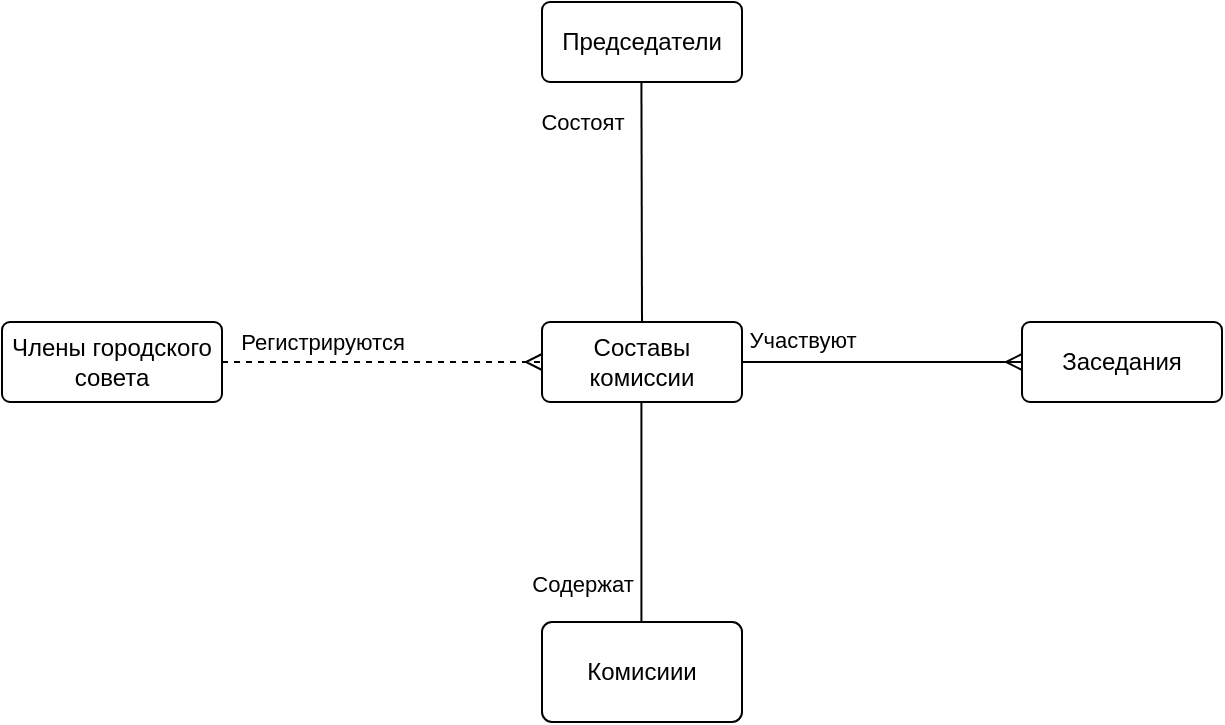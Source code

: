 <mxfile version="21.1.4" type="github">
  <diagram name="Страница 1" id="fAgeaGQB2XcrcrtBvHam">
    <mxGraphModel dx="819" dy="447" grid="1" gridSize="10" guides="1" tooltips="1" connect="1" arrows="1" fold="1" page="1" pageScale="1" pageWidth="827" pageHeight="1169" math="0" shadow="0">
      <root>
        <mxCell id="0" />
        <mxCell id="1" parent="0" />
        <mxCell id="RufuNGrCHeWpQnoez2cd-5" value="Члены городского&lt;br&gt;совета" style="rounded=1;arcSize=10;whiteSpace=wrap;html=1;align=center;" vertex="1" parent="1">
          <mxGeometry x="210" y="200" width="110" height="40" as="geometry" />
        </mxCell>
        <mxCell id="RufuNGrCHeWpQnoez2cd-6" value="Комисиии" style="rounded=1;arcSize=10;whiteSpace=wrap;html=1;align=center;" vertex="1" parent="1">
          <mxGeometry x="480" y="350" width="100" height="50" as="geometry" />
        </mxCell>
        <mxCell id="RufuNGrCHeWpQnoez2cd-7" value="Составы&lt;br&gt;комиссии" style="rounded=1;arcSize=10;whiteSpace=wrap;html=1;align=center;" vertex="1" parent="1">
          <mxGeometry x="480" y="200" width="100" height="40" as="geometry" />
        </mxCell>
        <mxCell id="RufuNGrCHeWpQnoez2cd-8" value="" style="edgeStyle=entityRelationEdgeStyle;fontSize=12;html=1;endArrow=ERmany;rounded=0;exitX=1;exitY=0.5;exitDx=0;exitDy=0;dashed=1;startArrow=none;startFill=0;entryX=0;entryY=0.5;entryDx=0;entryDy=0;" edge="1" parent="1" source="RufuNGrCHeWpQnoez2cd-5" target="RufuNGrCHeWpQnoez2cd-7">
          <mxGeometry width="100" height="100" relative="1" as="geometry">
            <mxPoint x="260" y="390" as="sourcePoint" />
            <mxPoint x="470" y="220" as="targetPoint" />
          </mxGeometry>
        </mxCell>
        <mxCell id="RufuNGrCHeWpQnoez2cd-9" value="Регистрируются" style="edgeLabel;html=1;align=center;verticalAlign=middle;resizable=0;points=[];" vertex="1" connectable="0" parent="RufuNGrCHeWpQnoez2cd-8">
          <mxGeometry x="-0.425" y="-3" relative="1" as="geometry">
            <mxPoint x="4" y="-13" as="offset" />
          </mxGeometry>
        </mxCell>
        <mxCell id="RufuNGrCHeWpQnoez2cd-12" value="" style="fontSize=12;html=1;endArrow=none;entryX=0.5;entryY=1;entryDx=0;entryDy=0;entryPerimeter=0;exitX=0.5;exitY=0;exitDx=0;exitDy=0;rounded=0;endFill=0;" edge="1" parent="1">
          <mxGeometry width="100" height="100" relative="1" as="geometry">
            <mxPoint x="529.71" y="350" as="sourcePoint" />
            <mxPoint x="529.71" y="240" as="targetPoint" />
          </mxGeometry>
        </mxCell>
        <mxCell id="RufuNGrCHeWpQnoez2cd-13" value="Содержат" style="edgeLabel;html=1;align=center;verticalAlign=middle;resizable=0;points=[];" vertex="1" connectable="0" parent="RufuNGrCHeWpQnoez2cd-12">
          <mxGeometry x="0.504" y="-1" relative="1" as="geometry">
            <mxPoint x="-31" y="63" as="offset" />
          </mxGeometry>
        </mxCell>
        <mxCell id="RufuNGrCHeWpQnoez2cd-14" value="Председатели" style="rounded=1;arcSize=10;whiteSpace=wrap;html=1;align=center;" vertex="1" parent="1">
          <mxGeometry x="480" y="40" width="100" height="40" as="geometry" />
        </mxCell>
        <mxCell id="RufuNGrCHeWpQnoez2cd-15" value="" style="fontSize=12;html=1;endArrow=none;entryX=0.5;entryY=1;entryDx=0;entryDy=0;entryPerimeter=0;exitX=0.5;exitY=0;exitDx=0;exitDy=0;rounded=0;endFill=0;" edge="1" parent="1" source="RufuNGrCHeWpQnoez2cd-7">
          <mxGeometry width="100" height="100" relative="1" as="geometry">
            <mxPoint x="529.71" y="190" as="sourcePoint" />
            <mxPoint x="529.71" y="80" as="targetPoint" />
          </mxGeometry>
        </mxCell>
        <mxCell id="RufuNGrCHeWpQnoez2cd-16" value="Состоят" style="edgeLabel;html=1;align=center;verticalAlign=middle;resizable=0;points=[];" vertex="1" connectable="0" parent="RufuNGrCHeWpQnoez2cd-15">
          <mxGeometry x="0.504" y="-1" relative="1" as="geometry">
            <mxPoint x="-31" y="-10" as="offset" />
          </mxGeometry>
        </mxCell>
        <mxCell id="RufuNGrCHeWpQnoez2cd-17" value="Заседания" style="rounded=1;arcSize=10;whiteSpace=wrap;html=1;align=center;" vertex="1" parent="1">
          <mxGeometry x="720" y="200" width="100" height="40" as="geometry" />
        </mxCell>
        <mxCell id="RufuNGrCHeWpQnoez2cd-18" value="" style="fontSize=12;html=1;endArrow=none;entryX=1;entryY=0.5;entryDx=0;entryDy=0;exitX=0;exitY=0.5;exitDx=0;exitDy=0;rounded=0;endFill=0;startArrow=ERmany;startFill=0;" edge="1" parent="1" source="RufuNGrCHeWpQnoez2cd-17" target="RufuNGrCHeWpQnoez2cd-7">
          <mxGeometry width="100" height="100" relative="1" as="geometry">
            <mxPoint x="650.29" y="300" as="sourcePoint" />
            <mxPoint x="650" y="180" as="targetPoint" />
          </mxGeometry>
        </mxCell>
        <mxCell id="RufuNGrCHeWpQnoez2cd-19" value="Участвуют" style="edgeLabel;html=1;align=center;verticalAlign=middle;resizable=0;points=[];" vertex="1" connectable="0" parent="RufuNGrCHeWpQnoez2cd-18">
          <mxGeometry x="0.504" y="-1" relative="1" as="geometry">
            <mxPoint x="-5" y="-10" as="offset" />
          </mxGeometry>
        </mxCell>
      </root>
    </mxGraphModel>
  </diagram>
</mxfile>
